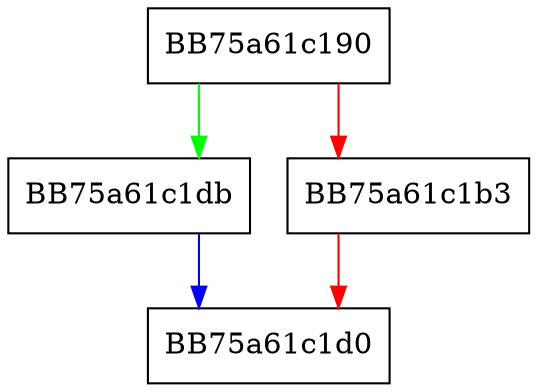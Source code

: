 digraph do_toupper {
  node [shape="box"];
  graph [splines=ortho];
  BB75a61c190 -> BB75a61c1db [color="green"];
  BB75a61c190 -> BB75a61c1b3 [color="red"];
  BB75a61c1b3 -> BB75a61c1d0 [color="red"];
  BB75a61c1db -> BB75a61c1d0 [color="blue"];
}